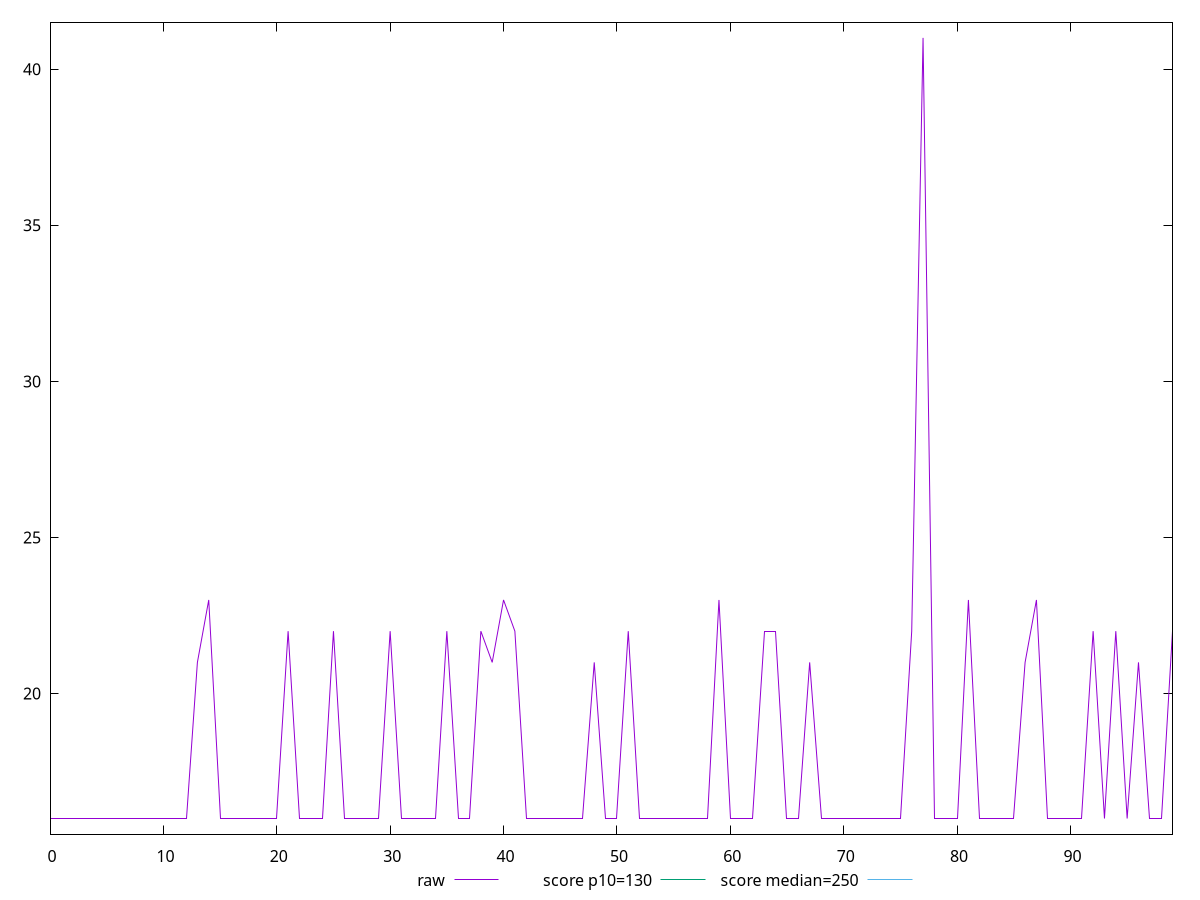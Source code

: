 reset

$raw <<EOF
0 16
1 16
2 16
3 16
4 16
5 16
6 16
7 16
8 16
9 16
10 16
11 16
12 16
13 21
14 23
15 16
16 16
17 16
18 16
19 16
20 16
21 22
22 16
23 16
24 16
25 22
26 16
27 16
28 16
29 16
30 22
31 16
32 16
33 16
34 16
35 22
36 16
37 16
38 22
39 21
40 23
41 22
42 16
43 16
44 16
45 16
46 16
47 16
48 21
49 16
50 16
51 22
52 16
53 16
54 16
55 16
56 16
57 16
58 16
59 23
60 16
61 16
62 16
63 22
64 22
65 16
66 16
67 21
68 16
69 16
70 16
71 16
72 16
73 16
74 16
75 16
76 22
77 41
78 16
79 16
80 16
81 23
82 16
83 16
84 16
85 16
86 21
87 23
88 16
89 16
90 16
91 16
92 22
93 16
94 22
95 16
96 21
97 16
98 16
99 22
EOF

set key outside below
set xrange [0:99]
set yrange [15.5:41.5]
set trange [15.5:41.5]
set terminal svg size 640, 500 enhanced background rgb 'white'
set output "reports/report_00032_2021-02-25T10-28-15.087Z/max-potential-fid/samples/agenda/raw/values.svg"

plot $raw title "raw" with line, \
     130 title "score p10=130", \
     250 title "score median=250"

reset
